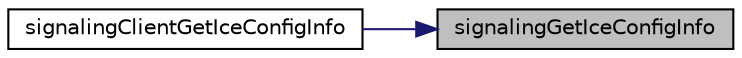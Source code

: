digraph "signalingGetIceConfigInfo"
{
 // LATEX_PDF_SIZE
  edge [fontname="Helvetica",fontsize="10",labelfontname="Helvetica",labelfontsize="10"];
  node [fontname="Helvetica",fontsize="10",shape=record];
  rankdir="RL";
  Node1 [label="signalingGetIceConfigInfo",height=0.2,width=0.4,color="black", fillcolor="grey75", style="filled", fontcolor="black",tooltip=" "];
  Node1 -> Node2 [dir="back",color="midnightblue",fontsize="10",style="solid",fontname="Helvetica"];
  Node2 [label="signalingClientGetIceConfigInfo",height=0.2,width=0.4,color="black", fillcolor="white", style="filled",URL="$group__PublicMemberFunctions.html#ga94ed483b34bb395015b7d44fd98c8f5b",tooltip="Gets the ICE configuration information object given its index."];
}
